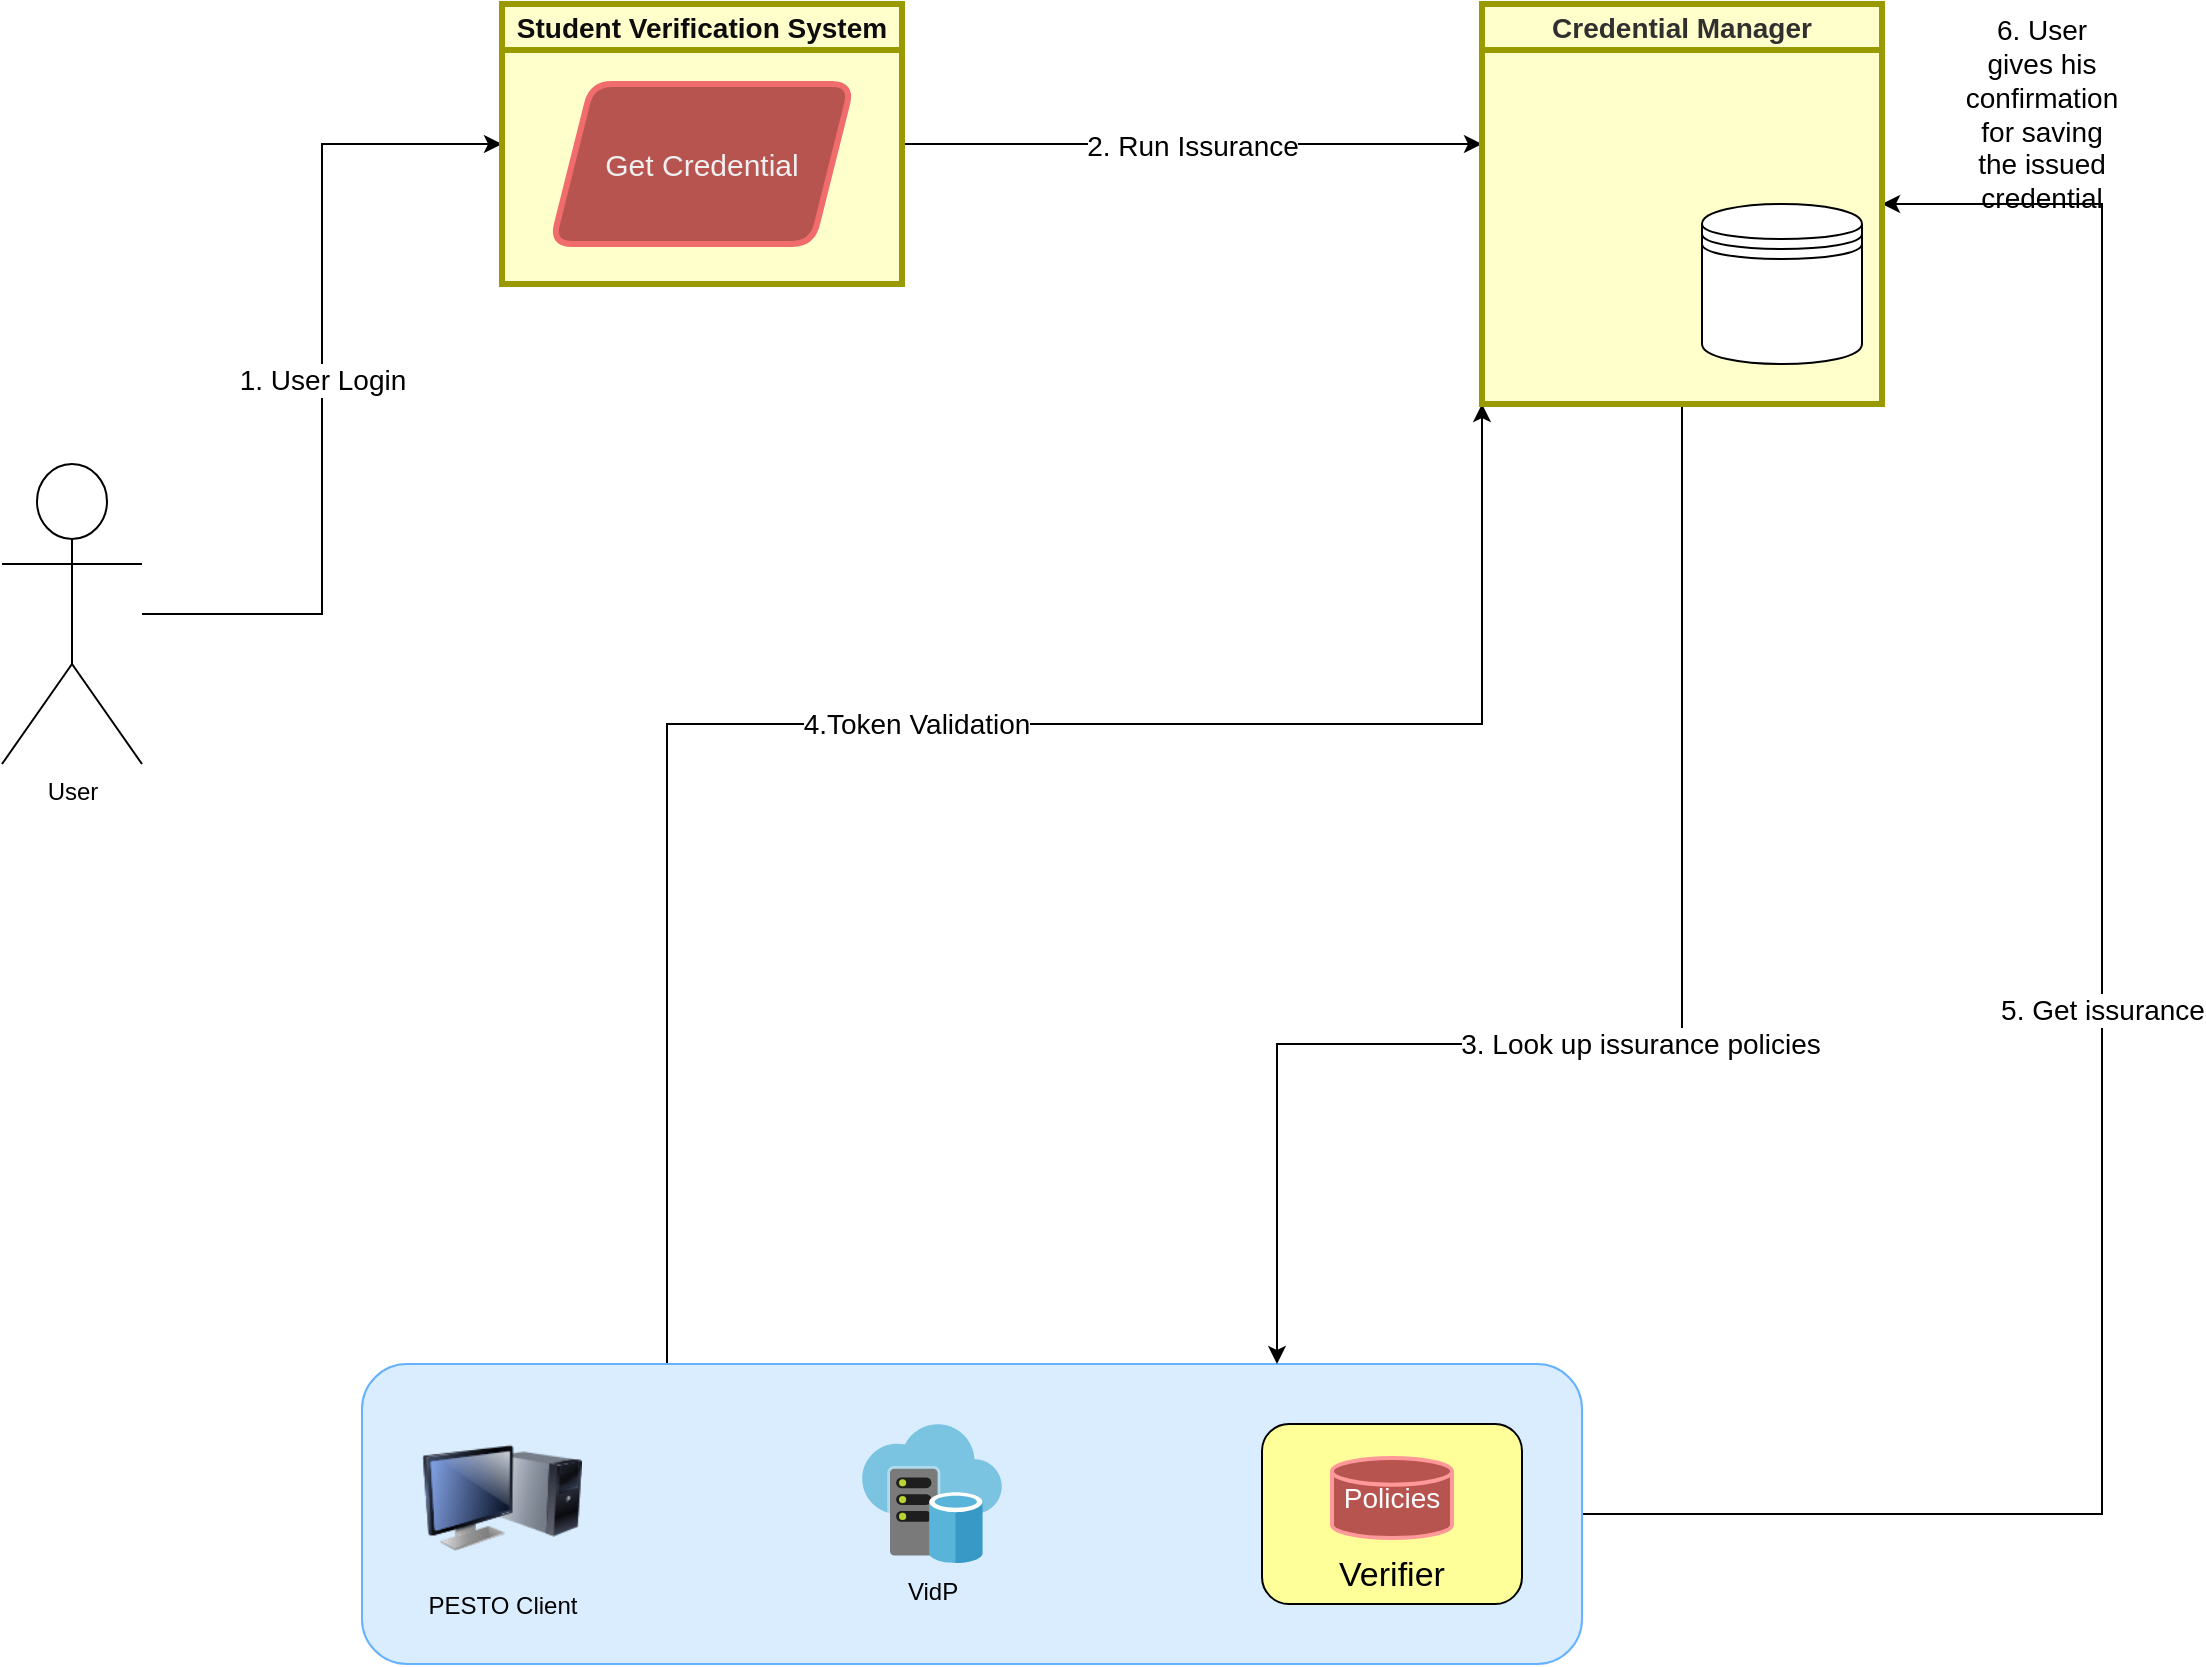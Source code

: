 <mxfile version="22.1.2" type="github">
  <diagram id="C5RBs43oDa-KdzZeNtuy" name="Page-1">
    <mxGraphModel dx="507" dy="914" grid="1" gridSize="10" guides="1" tooltips="1" connect="1" arrows="1" fold="1" page="1" pageScale="1" pageWidth="1169" pageHeight="1654" math="0" shadow="0">
      <root>
        <mxCell id="WIyWlLk6GJQsqaUBKTNV-0" />
        <mxCell id="WIyWlLk6GJQsqaUBKTNV-1" parent="WIyWlLk6GJQsqaUBKTNV-0" />
        <mxCell id="us27jVsJSp4dY-AdVtNz-27" value="1. User Login" style="edgeStyle=orthogonalEdgeStyle;rounded=0;orthogonalLoop=1;jettySize=auto;html=1;entryX=0;entryY=0.5;entryDx=0;entryDy=0;fontSize=14;" parent="WIyWlLk6GJQsqaUBKTNV-1" source="us27jVsJSp4dY-AdVtNz-0" target="us27jVsJSp4dY-AdVtNz-13" edge="1">
          <mxGeometry relative="1" as="geometry" />
        </mxCell>
        <mxCell id="us27jVsJSp4dY-AdVtNz-0" value="User" style="shape=umlActor;verticalLabelPosition=bottom;verticalAlign=top;html=1;outlineConnect=0;shadow=0;align=center;" parent="WIyWlLk6GJQsqaUBKTNV-1" vertex="1">
          <mxGeometry x="80" y="390" width="70" height="150" as="geometry" />
        </mxCell>
        <mxCell id="us27jVsJSp4dY-AdVtNz-28" value="2. Run Issurance" style="edgeStyle=orthogonalEdgeStyle;rounded=0;orthogonalLoop=1;jettySize=auto;html=1;exitX=1;exitY=0.5;exitDx=0;exitDy=0;fontSize=14;" parent="WIyWlLk6GJQsqaUBKTNV-1" source="us27jVsJSp4dY-AdVtNz-13" edge="1">
          <mxGeometry relative="1" as="geometry">
            <mxPoint x="820" y="230" as="targetPoint" />
          </mxGeometry>
        </mxCell>
        <mxCell id="us27jVsJSp4dY-AdVtNz-13" value="Student Verification System" style="swimlane;whiteSpace=wrap;html=1;fillColor=#FFFFCC;gradientColor=none;swimlaneFillColor=#FFFFCC;fontColor=#0D0D0D;fontSize=14;strokeColor=#999900;strokeWidth=3;" parent="WIyWlLk6GJQsqaUBKTNV-1" vertex="1">
          <mxGeometry x="330" y="160" width="200" height="140" as="geometry" />
        </mxCell>
        <mxCell id="us27jVsJSp4dY-AdVtNz-14" value="Get Credential" style="shape=parallelogram;perimeter=parallelogramPerimeter;fixedSize=1;strokeColor=#F16C6C;spacingBottom=0;labelBackgroundColor=none;labelBorderColor=none;whiteSpace=wrap;html=1;fillColor=#B85450;fontSize=15;strokeWidth=3;fontColor=#F0F0F0;perimeterSpacing=0;rounded=1;" parent="us27jVsJSp4dY-AdVtNz-13" vertex="1">
          <mxGeometry x="25" y="40" width="150" height="80" as="geometry" />
        </mxCell>
        <mxCell id="us27jVsJSp4dY-AdVtNz-29" value="4.Token Validation" style="edgeStyle=orthogonalEdgeStyle;rounded=0;orthogonalLoop=1;jettySize=auto;html=1;exitX=0.25;exitY=0;exitDx=0;exitDy=0;entryX=0;entryY=1;entryDx=0;entryDy=0;spacing=2;fontSize=14;" parent="WIyWlLk6GJQsqaUBKTNV-1" source="us27jVsJSp4dY-AdVtNz-15" target="us27jVsJSp4dY-AdVtNz-21" edge="1">
          <mxGeometry relative="1" as="geometry">
            <Array as="points">
              <mxPoint x="413" y="520" />
              <mxPoint x="820" y="520" />
            </Array>
          </mxGeometry>
        </mxCell>
        <mxCell id="us27jVsJSp4dY-AdVtNz-37" value="5. Get issurance" style="edgeStyle=orthogonalEdgeStyle;rounded=0;orthogonalLoop=1;jettySize=auto;html=1;exitX=1;exitY=0.5;exitDx=0;exitDy=0;entryX=1;entryY=0.5;entryDx=0;entryDy=0;fontSize=14;" parent="WIyWlLk6GJQsqaUBKTNV-1" source="us27jVsJSp4dY-AdVtNz-15" target="us27jVsJSp4dY-AdVtNz-21" edge="1">
          <mxGeometry relative="1" as="geometry">
            <Array as="points">
              <mxPoint x="1130" y="915" />
              <mxPoint x="1130" y="260" />
            </Array>
          </mxGeometry>
        </mxCell>
        <mxCell id="us27jVsJSp4dY-AdVtNz-15" value="" style="rounded=1;whiteSpace=wrap;html=1;fillColor=#D9EDFF;strokeColor=#66B2FF;" parent="WIyWlLk6GJQsqaUBKTNV-1" vertex="1">
          <mxGeometry x="260" y="840" width="610" height="150" as="geometry" />
        </mxCell>
        <mxCell id="us27jVsJSp4dY-AdVtNz-16" value="PESTO Client" style="image;html=1;image=img/lib/clip_art/computers/Monitor_Tower_128x128.png;labelBackgroundColor=none;" parent="WIyWlLk6GJQsqaUBKTNV-1" vertex="1">
          <mxGeometry x="290" y="867" width="80" height="80" as="geometry" />
        </mxCell>
        <mxCell id="us27jVsJSp4dY-AdVtNz-18" value="VidP" style="image;sketch=0;aspect=fixed;html=1;points=[];align=center;fontSize=12;image=img/lib/mscae/Virtual_Datacenter.svg;labelBackgroundColor=none;" parent="WIyWlLk6GJQsqaUBKTNV-1" vertex="1">
          <mxGeometry x="510" y="870" width="70" height="70" as="geometry" />
        </mxCell>
        <mxCell id="us27jVsJSp4dY-AdVtNz-19" value="&lt;br&gt;&lt;br&gt;&lt;br&gt;Verifier" style="rounded=1;whiteSpace=wrap;html=1;glass=0;shadow=0;fontSize=17;fillColor=#FFFF99;" parent="WIyWlLk6GJQsqaUBKTNV-1" vertex="1">
          <mxGeometry x="710" y="870" width="130" height="90" as="geometry" />
        </mxCell>
        <mxCell id="us27jVsJSp4dY-AdVtNz-20" value="Policies" style="strokeWidth=2;html=1;shape=mxgraph.flowchart.database;whiteSpace=wrap;labelBackgroundColor=none;fontSize=14;fillColor=#B85450;strokeColor=#FF9999;fontColor=#FCFCFC;" parent="WIyWlLk6GJQsqaUBKTNV-1" vertex="1">
          <mxGeometry x="745" y="887" width="60" height="40" as="geometry" />
        </mxCell>
        <mxCell id="us27jVsJSp4dY-AdVtNz-36" value="3. Look up issurance policies" style="edgeStyle=orthogonalEdgeStyle;rounded=0;orthogonalLoop=1;jettySize=auto;html=1;exitX=0.5;exitY=1;exitDx=0;exitDy=0;entryX=0.75;entryY=0;entryDx=0;entryDy=0;fontSize=14;" parent="WIyWlLk6GJQsqaUBKTNV-1" source="us27jVsJSp4dY-AdVtNz-21" target="us27jVsJSp4dY-AdVtNz-15" edge="1">
          <mxGeometry relative="1" as="geometry">
            <Array as="points">
              <mxPoint x="920" y="680" />
              <mxPoint x="717" y="680" />
            </Array>
          </mxGeometry>
        </mxCell>
        <mxCell id="us27jVsJSp4dY-AdVtNz-21" value="Credential Manager" style="swimlane;whiteSpace=wrap;html=1;startSize=23;swimlaneFillColor=#FFFFCC;fillColor=#FFFFCC;strokeColor=#999900;fontColor=#303030;fontSize=14;labelBorderColor=none;strokeWidth=3;" parent="WIyWlLk6GJQsqaUBKTNV-1" vertex="1">
          <mxGeometry x="820" y="160" width="200" height="200" as="geometry" />
        </mxCell>
        <mxCell id="d5F1OUtopnle9YRMQIBL-0" value="" style="shape=datastore;whiteSpace=wrap;html=1;" vertex="1" parent="us27jVsJSp4dY-AdVtNz-21">
          <mxGeometry x="110" y="100" width="80" height="80" as="geometry" />
        </mxCell>
        <mxCell id="d5F1OUtopnle9YRMQIBL-1" value="6. User gives his confirmation for saving the issued credential" style="text;html=1;strokeColor=none;fillColor=none;align=center;verticalAlign=middle;whiteSpace=wrap;rounded=0;fontSize=14;" vertex="1" parent="WIyWlLk6GJQsqaUBKTNV-1">
          <mxGeometry x="1070" y="200" width="60" height="30" as="geometry" />
        </mxCell>
      </root>
    </mxGraphModel>
  </diagram>
</mxfile>
